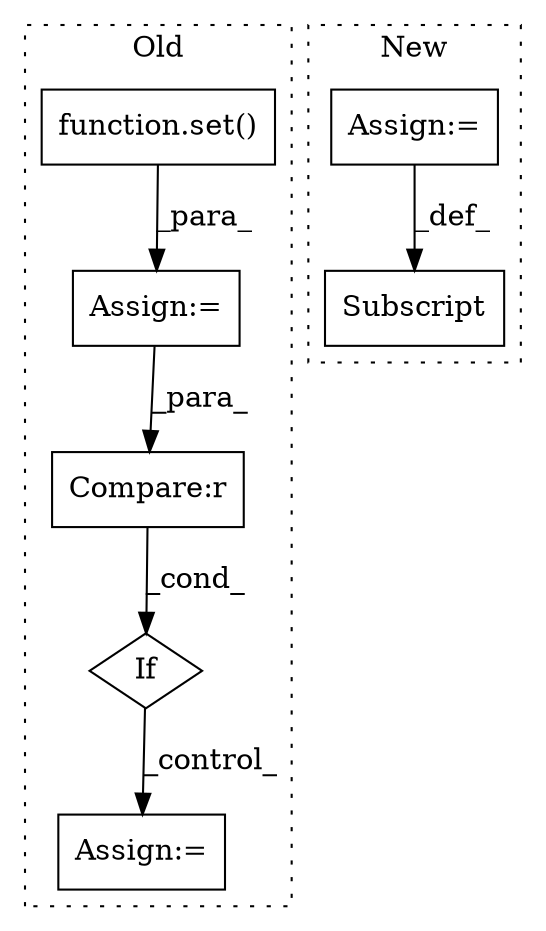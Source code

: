 digraph G {
subgraph cluster0 {
1 [label="function.set()" a="75" s="920,948" l="4,1" shape="box"];
3 [label="Assign:=" a="68" s="981" l="3" shape="box"];
4 [label="If" a="96" s="1180" l="3" shape="diamond"];
5 [label="Assign:=" a="68" s="1453" l="3" shape="box"];
6 [label="Compare:r" a="40" s="1183" l="30" shape="box"];
label = "Old";
style="dotted";
}
subgraph cluster1 {
2 [label="Subscript" a="63" s="1660,0" l="14,0" shape="box"];
7 [label="Assign:=" a="68" s="1674" l="3" shape="box"];
label = "New";
style="dotted";
}
1 -> 3 [label="_para_"];
3 -> 6 [label="_para_"];
4 -> 5 [label="_control_"];
6 -> 4 [label="_cond_"];
7 -> 2 [label="_def_"];
}